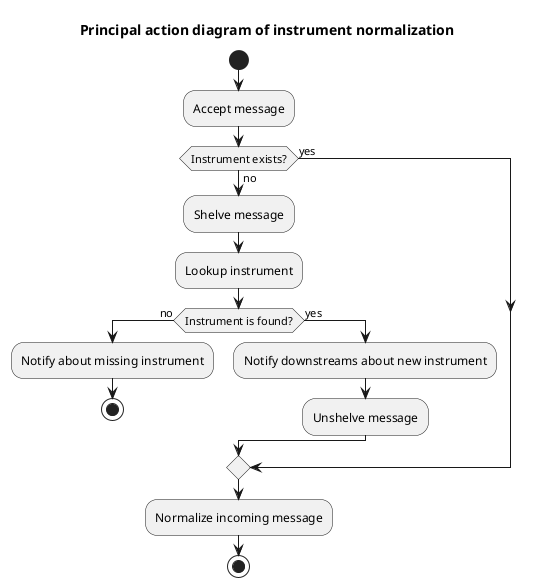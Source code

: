 @startuml
title Principal action diagram of instrument normalization
start
:Accept message;
if (Instrument exists?) then (no)
    :Shelve message;
    :Lookup instrument;
    if (Instrument is found?) then (no)
        :Notify about missing instrument;
        STOP
    else (yes)
        :Notify downstreams about new instrument;
        :Unshelve message;
    endif 
else (yes)    
endif
:Normalize incoming message;
STOP
@enduml
